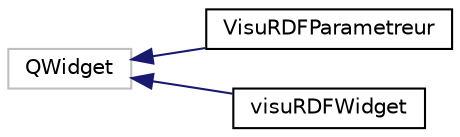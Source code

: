 digraph "Graphical Class Hierarchy"
{
  edge [fontname="Helvetica",fontsize="10",labelfontname="Helvetica",labelfontsize="10"];
  node [fontname="Helvetica",fontsize="10",shape=record];
  rankdir="LR";
  Node1 [label="QWidget",height=0.2,width=0.4,color="grey75", fillcolor="white", style="filled"];
  Node1 -> Node2 [dir="back",color="midnightblue",fontsize="10",style="solid",fontname="Helvetica"];
  Node2 [label="VisuRDFParametreur",height=0.2,width=0.4,color="black", fillcolor="white", style="filled",URL="$class_visu_r_d_f_parametreur.html"];
  Node1 -> Node3 [dir="back",color="midnightblue",fontsize="10",style="solid",fontname="Helvetica"];
  Node3 [label="visuRDFWidget",height=0.2,width=0.4,color="black", fillcolor="white", style="filled",URL="$classvisu_r_d_f_widget.html"];
}
